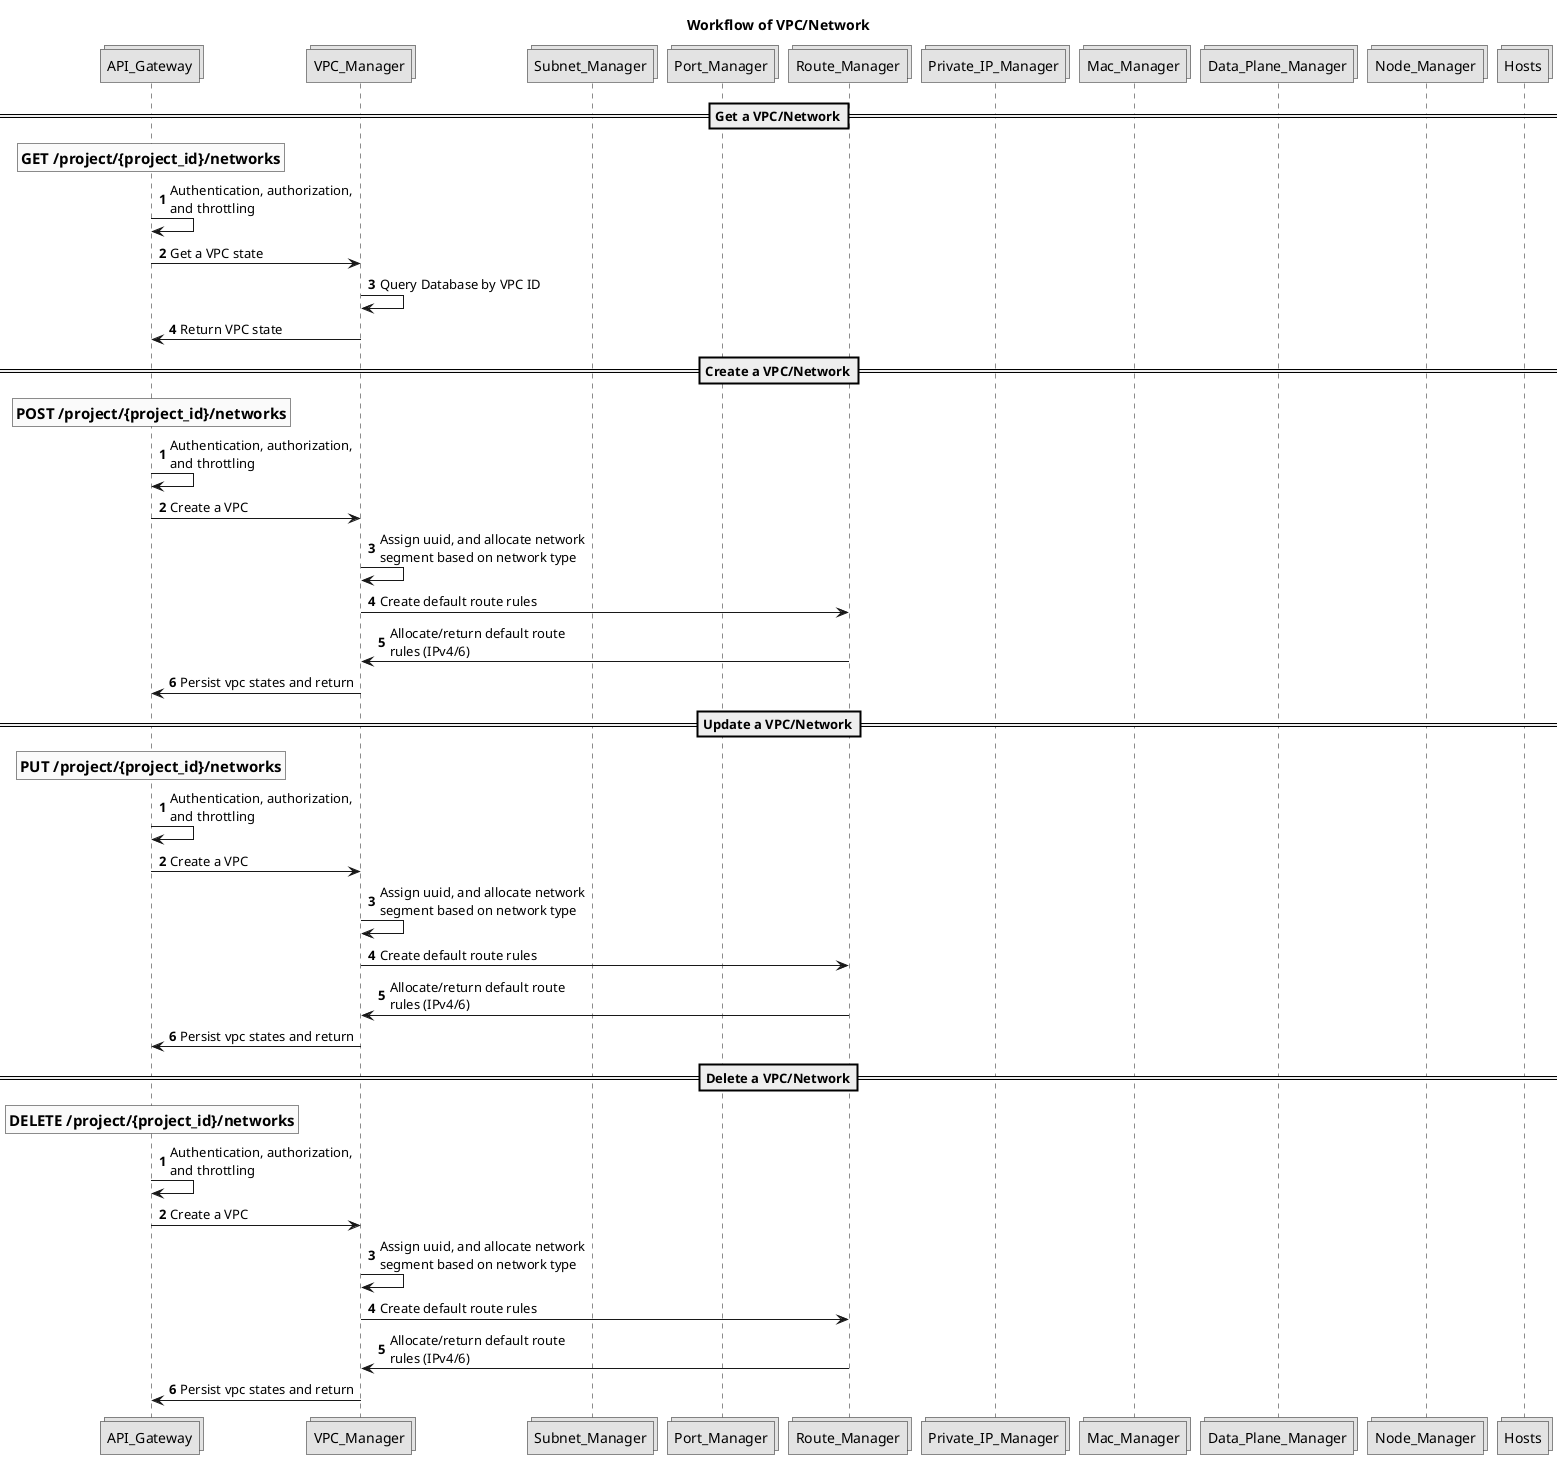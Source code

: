 ' Copyright 2019 The Alcor Authors.

' Licensed under the Apache License, Version 2.0 (the "License");
'        you may not use this file except in compliance with the License.
'        You may obtain a copy of the License at

'        http://www.apache.org/licenses/LICENSE-2.0

'        Unless required by applicable law or agreed to in writing, software
'        distributed under the License is distributed on an "AS IS" BASIS,
'        WITHOUT WARRANTIES OR CONDITIONS OF ANY KIND, either express or implied.
'        See the License for the specific language governing permissions and
'        limitations under the License.

@startuml

title Workflow of VPC/Network

skinparam monochrome true
collections API_Gateway
collections VPC_Manager
collections Subnet_Manager
collections Port_Manager
collections Route_Manager
collections Private_IP_Manager
collections Mac_Manager
collections Data_Plane_Manager
collections Node_Manager
collections Hosts

==Get a VPC/Network==
autonumber
rnote over API_Gateway: ==GET /project/{project_id}/networks
API_Gateway -> API_Gateway: Authentication, authorization,\nand throttling
API_Gateway -> VPC_Manager: Get a VPC state
VPC_Manager -> VPC_Manager: Query Database by VPC ID
VPC_Manager -> API_Gateway: Return VPC state

==Create a VPC/Network==
autonumber
rnote over API_Gateway: ==POST /project/{project_id}/networks
API_Gateway -> API_Gateway: Authentication, authorization,\nand throttling
API_Gateway -> VPC_Manager: Create a VPC
VPC_Manager -> VPC_Manager: Assign uuid, and allocate network\nsegment based on network type
VPC_Manager -> Route_Manager: Create default route rules
Route_Manager -> VPC_Manager: Allocate/return default route\nrules (IPv4/6)
VPC_Manager -> API_Gateway: Persist vpc states and return

==Update a VPC/Network==
autonumber
rnote over API_Gateway: ==PUT /project/{project_id}/networks
API_Gateway -> API_Gateway: Authentication, authorization,\nand throttling
API_Gateway -> VPC_Manager: Create a VPC
VPC_Manager -> VPC_Manager: Assign uuid, and allocate network\nsegment based on network type
VPC_Manager -> Route_Manager: Create default route rules
Route_Manager -> VPC_Manager: Allocate/return default route\nrules (IPv4/6)
VPC_Manager -> API_Gateway: Persist vpc states and return

==Delete a VPC/Network==
autonumber
rnote over API_Gateway: ==DELETE /project/{project_id}/networks
API_Gateway -> API_Gateway: Authentication, authorization,\nand throttling
API_Gateway -> VPC_Manager: Create a VPC
VPC_Manager -> VPC_Manager: Assign uuid, and allocate network\nsegment based on network type
VPC_Manager -> Route_Manager: Create default route rules
Route_Manager -> VPC_Manager: Allocate/return default route\nrules (IPv4/6)
VPC_Manager -> API_Gateway: Persist vpc states and return

@enduml
